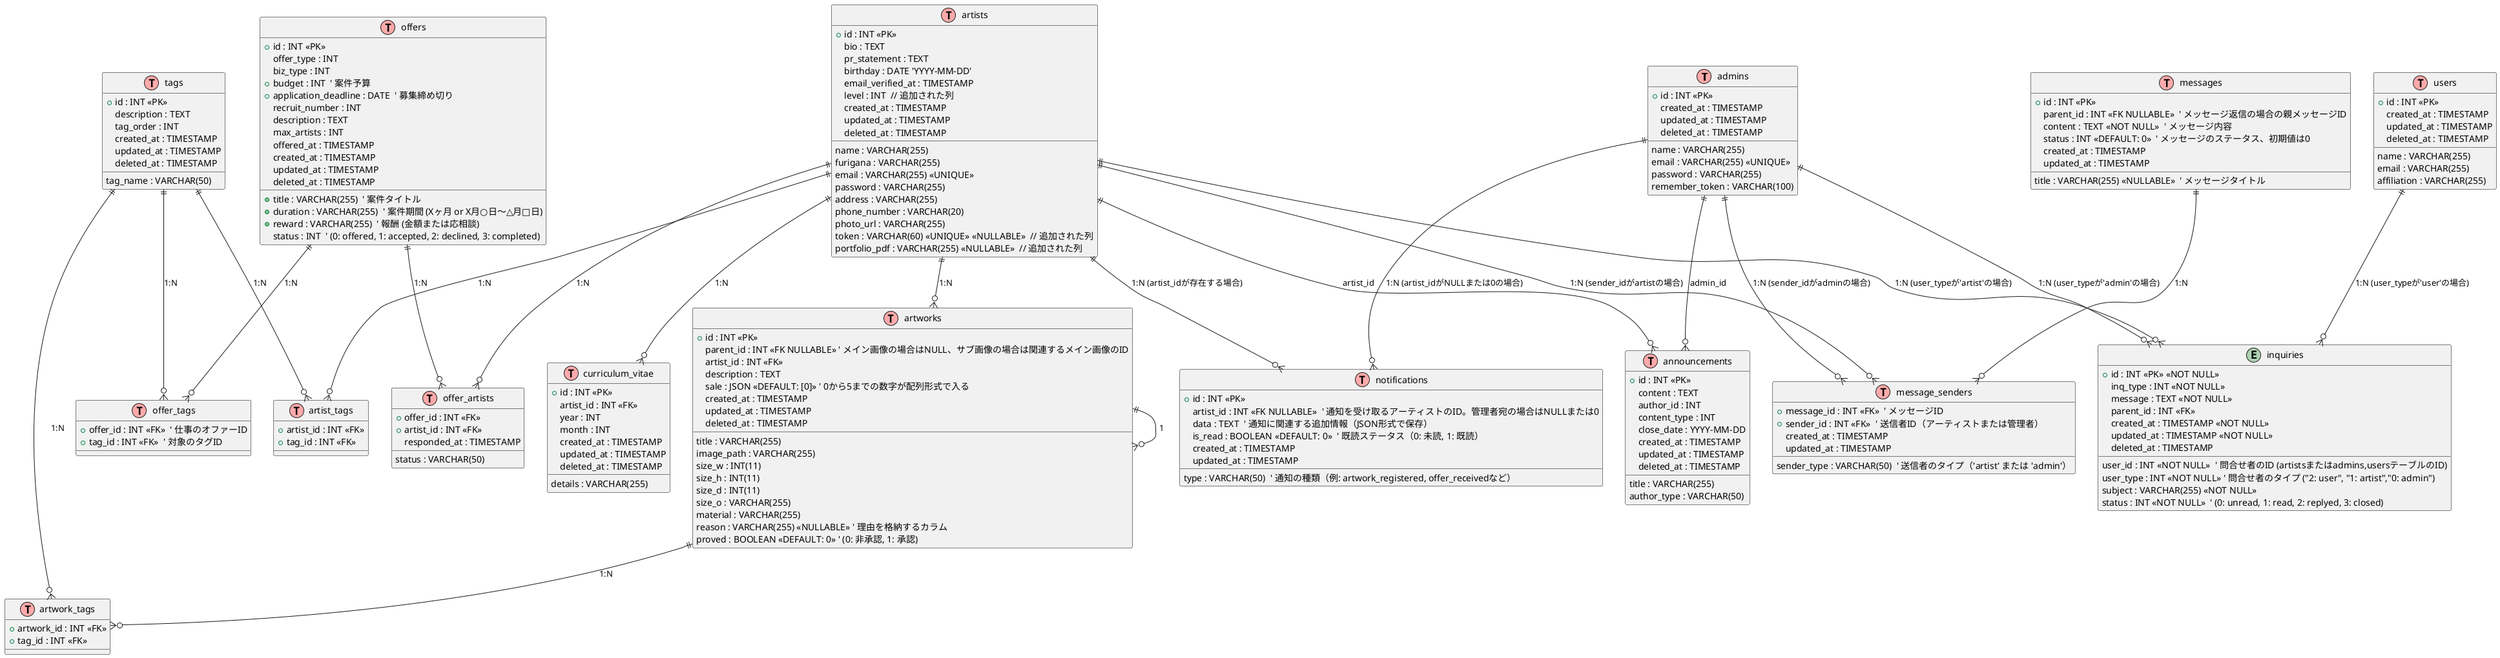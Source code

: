 @startuml

!define TABLE(x) entity x << (T,#FFAAAA) >>
!define COLUMN(x) entity x << (C,#FFAAAA) >>

skinparam class {
    BackgroundColor<<TABLE>> LightBlue
    BackgroundColor<<COLUMN>> White
    BorderColor Black
}

' 管理者テーブル
TABLE(admins) {
    +id : INT <<PK>>
    name : VARCHAR(255)
    email : VARCHAR(255) <<UNIQUE>>
    password : VARCHAR(255)
    remember_token : VARCHAR(100)
    created_at : TIMESTAMP
    updated_at : TIMESTAMP
    deleted_at : TIMESTAMP
}

' 一般ユーザーテーブル
TABLE(users) {
    +id : INT <<PK>>
    name : VARCHAR(255)
    email : VARCHAR(255)
    affiliation : VARCHAR(255)
    created_at : TIMESTAMP
    updated_at : TIMESTAMP
    deleted_at : TIMESTAMP
}

' アーティストテーブル
TABLE(artists) {
    +id : INT <<PK>>
    name : VARCHAR(255)
    furigana : VARCHAR(255)
    email : VARCHAR(255) <<UNIQUE>>
    password : VARCHAR(255)
    bio : TEXT
    pr_statement : TEXT
    address : VARCHAR(255)
    birthday : DATE 'YYYY-MM-DD'
    phone_number : VARCHAR(20)
    photo_url : VARCHAR(255)
    email_verified_at : TIMESTAMP
    token : VARCHAR(60) <<UNIQUE>> <<NULLABLE>>  // 追加された列
    level : INT  // 追加された列
    portfolio_pdf : VARCHAR(255) <<NULLABLE>>  // 追加された列
    created_at : TIMESTAMP
    updated_at : TIMESTAMP
    deleted_at : TIMESTAMP
}

' アートワークテーブル
TABLE(artworks) {
    +id : INT <<PK>>
    parent_id : INT <<FK NULLABLE>> ' メイン画像の場合はNULL、サブ画像の場合は関連するメイン画像のID
    artist_id : INT <<FK>>
    title : VARCHAR(255)
    description : TEXT
    image_path : VARCHAR(255)
    size_w : INT(11)
    size_h : INT(11)
    size_d : INT(11)
    size_o : VARCHAR(255)
    material : VARCHAR(255)
    sale : JSON <<DEFAULT: [0]>> ' 0から5までの数字が配列形式で入る
    reason : VARCHAR(255) <<NULLABLE>> ' 理由を格納するカラム
    proved : BOOLEAN <<DEFAULT: 0>> ' (0: 非承認, 1: 承認)
    created_at : TIMESTAMP
    updated_at : TIMESTAMP
    deleted_at : TIMESTAMP
}

' タグテーブル
TABLE(tags) {
    +id : INT <<PK>>
    tag_name : VARCHAR(50)
    description : TEXT
    tag_order : INT
    created_at : TIMESTAMP
    updated_at : TIMESTAMP
    deleted_at : TIMESTAMP
}

' 受賞歴テーブル
TABLE(curriculum_vitae) {
    +id : INT <<PK>>
    artist_id : INT <<FK>>
    year : INT
    month : INT
    details : VARCHAR(255)
    created_at : TIMESTAMP
    updated_at : TIMESTAMP
    deleted_at : TIMESTAMP
}

' お知らせテーブル
TABLE(announcements) {
    +id : INT <<PK>>
    title : VARCHAR(255)
    content : TEXT
    author_type : VARCHAR(50)
    author_id : INT
    content_type : INT
    close_date : YYYY-MM-DD
    created_at : TIMESTAMP
    updated_at : TIMESTAMP
    deleted_at : TIMESTAMP
}

' 仕事のオファーテーブル
TABLE(offers) {
    +id : INT <<PK>>
    +title : VARCHAR(255)  ' 案件タイトル
    offer_type : INT
    biz_type : INT
    +duration : VARCHAR(255)  ' 案件期間 (Xヶ月 or X月○日～△月□日)
    +budget : INT  ' 案件予算
    +application_deadline : DATE  ' 募集締め切り
    +reward : VARCHAR(255)  ' 報酬 (金額または応相談)
    recruit_number : INT
    description : TEXT
    status : INT  ' (0: offered, 1: accepted, 2: declined, 3: completed)
    max_artists : INT
    offered_at : TIMESTAMP
    created_at : TIMESTAMP
    updated_at : TIMESTAMP
    deleted_at : TIMESTAMP
}

' オファーされたアーティストを管理するテーブル
TABLE(offer_artists) {
    +offer_id : INT <<FK>>
    +artist_id : INT <<FK>>
    responded_at : TIMESTAMP
    status : VARCHAR(50)
}

' オファーされたタグ（作風）を管理するテーブル
TABLE(offer_tags) {
    +offer_id : INT <<FK>>  ' 仕事のオファーID
    +tag_id : INT <<FK>>  ' 対象のタグID
}

' 問合せ管理テーブル
entity "inquiries" as inquiries {
    +id : INT <<PK>> <<NOT NULL>>
    user_id : INT <<NOT NULL>>  ' 問合せ者のID (artistsまたはadmins,usersテーブルのID)
    user_type : INT <<NOT NULL>> ' 問合せ者のタイプ ("2: user", "1: artist","0: admin")
    inq_type : INT <<NOT NULL>>
    subject : VARCHAR(255) <<NOT NULL>>
    message : TEXT <<NOT NULL>>
    status : INT <<NOT NULL>>  ' (0: unread, 1: read, 2: replyed, 3: closed)
    parent_id : INT <<FK>>
    created_at : TIMESTAMP <<NOT NULL>>
    updated_at : TIMESTAMP <<NOT NULL>>
    deleted_at : TIMESTAMP
}

' 通知テーブル
TABLE(notifications) {
    +id : INT <<PK>>
    artist_id : INT <<FK NULLABLE>>  ' 通知を受け取るアーティストのID。管理者宛の場合はNULLまたは0
    type : VARCHAR(50)  ' 通知の種類（例: artwork_registered, offer_receivedなど）
    data : TEXT  ' 通知に関連する追加情報（JSON形式で保存）
    is_read : BOOLEAN <<DEFAULT: 0>>  ' 既読ステータス（0: 未読, 1: 既読）
    created_at : TIMESTAMP
    updated_at : TIMESTAMP
}

' 中間テーブル (アートワークとタグのリレーションを表現)
TABLE(artwork_tags) {
    +artwork_id : INT <<FK>>
    +tag_id : INT <<FK>>
}

' 中間テーブル (アーティストとタグのリレーションを表現)
TABLE(artist_tags) {
    +artist_id : INT <<FK>>
    +tag_id : INT <<FK>>
}

' メッセージ管理テーブル
TABLE(messages) {
    +id : INT <<PK>>
    parent_id : INT <<FK NULLABLE>>  ' メッセージ返信の場合の親メッセージID
    title : VARCHAR(255) <<NULLABLE>>  ' メッセージタイトル
    content : TEXT <<NOT NULL>>  ' メッセージ内容
    status : INT <<DEFAULT: 0>>  ' メッセージのステータス、初期値は0
    created_at : TIMESTAMP
    updated_at : TIMESTAMP
}

' 中間テーブル: メッセージ送信者を管理
TABLE(message_senders) {
    +message_id : INT <<FK>>  ' メッセージID
    +sender_id : INT <<FK>>  ' 送信者ID（アーティストまたは管理者）
    sender_type : VARCHAR(50)  ' 送信者のタイプ（'artist' または 'admin'）
    created_at : TIMESTAMP
    updated_at : TIMESTAMP
}

' テーブル間のリレーション
artists ||--o{ artworks : "1:N"
artworks ||--o{ artwork_tags : "1:N"
tags ||--o{ artwork_tags : "1:N"
artists ||--o{ artist_tags : "1:N"
tags ||--o{ artist_tags : "1:N"
admins ||--o{ announcements : "admin_id"
artists ||--o{ announcements : "artist_id"
offers ||--o{ offer_artists : "1:N"
artists ||--o{ offer_artists : "1:N"
offers ||--o{ offer_tags : "1:N"
tags ||--o{ offer_tags : "1:N"
artists ||--o{ curriculum_vitae : "1:N"
artists ||--o{ inquiries : "1:N (user_typeが'artist'の場合)"
users ||--o{ inquiries : "1:N (user_typeが'user'の場合)"
admins ||--o{ inquiries : "1:N (user_typeが'admin'の場合)"
artists ||--o{ notifications : "1:N (artist_idが存在する場合)"
admins ||--o{ notifications : "1:N (artist_idがNULLまたは0の場合)"
artworks ||--o{ artworks : "1"
artists ||--o{ message_senders : "1:N (sender_idがartistの場合)"
admins ||--o{ message_senders : "1:N (sender_idがadminの場合)"
messages ||--o{ message_senders : "1:N"

@enduml
